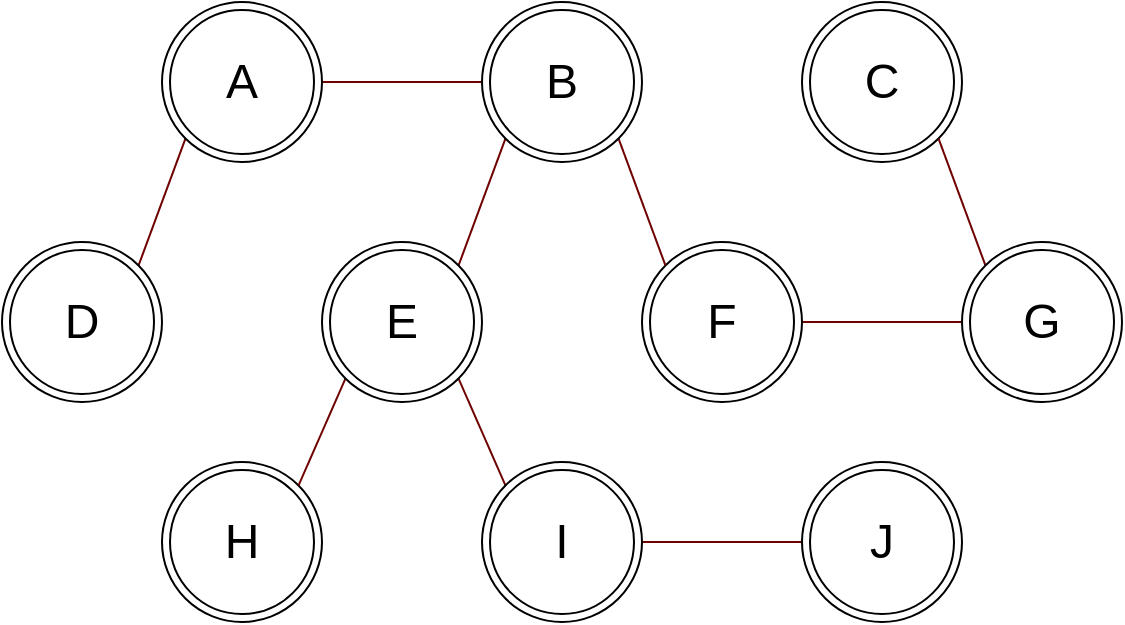 <mxfile>
    <diagram id="MbJIW-jeoaphXx3Akmji" name="Page-1">
        <mxGraphModel dx="1340" dy="807" grid="1" gridSize="10" guides="1" tooltips="1" connect="1" arrows="1" fold="1" page="1" pageScale="1" pageWidth="850" pageHeight="1100" math="0" shadow="0">
            <root>
                <mxCell id="0"/>
                <mxCell id="1" parent="0"/>
                <mxCell id="13" style="edgeStyle=none;html=1;exitX=1;exitY=0.5;exitDx=0;exitDy=0;entryX=0;entryY=0.5;entryDx=0;entryDy=0;endArrow=none;endFill=0;fillColor=#a20025;strokeColor=#6F0000;" edge="1" parent="1" source="2" target="5">
                    <mxGeometry relative="1" as="geometry"/>
                </mxCell>
                <mxCell id="25" style="edgeStyle=none;html=1;exitX=0;exitY=1;exitDx=0;exitDy=0;entryX=1;entryY=0;entryDx=0;entryDy=0;endArrow=none;endFill=0;fillColor=#a20025;strokeColor=#6F0000;" edge="1" parent="1" source="2" target="9">
                    <mxGeometry relative="1" as="geometry"/>
                </mxCell>
                <mxCell id="2" value="&lt;font style=&quot;font-size: 24px;&quot;&gt;A&lt;/font&gt;" style="ellipse;shape=doubleEllipse;whiteSpace=wrap;html=1;aspect=fixed;" vertex="1" parent="1">
                    <mxGeometry x="170" y="260" width="80" height="80" as="geometry"/>
                </mxCell>
                <mxCell id="23" style="edgeStyle=none;html=1;exitX=1;exitY=0.5;exitDx=0;exitDy=0;entryX=0;entryY=0.5;entryDx=0;entryDy=0;endArrow=none;endFill=0;fillColor=#a20025;strokeColor=#6F0000;" edge="1" parent="1" source="3" target="7">
                    <mxGeometry relative="1" as="geometry"/>
                </mxCell>
                <mxCell id="3" value="&lt;font style=&quot;font-size: 24px;&quot;&gt;F&lt;/font&gt;" style="ellipse;shape=doubleEllipse;whiteSpace=wrap;html=1;aspect=fixed;" vertex="1" parent="1">
                    <mxGeometry x="410" y="380" width="80" height="80" as="geometry"/>
                </mxCell>
                <mxCell id="4" value="&lt;font style=&quot;font-size: 24px;&quot;&gt;H&lt;/font&gt;" style="ellipse;shape=doubleEllipse;whiteSpace=wrap;html=1;aspect=fixed;" vertex="1" parent="1">
                    <mxGeometry x="170" y="490" width="80" height="80" as="geometry"/>
                </mxCell>
                <mxCell id="17" style="edgeStyle=none;html=1;exitX=0;exitY=1;exitDx=0;exitDy=0;entryX=1;entryY=0;entryDx=0;entryDy=0;endArrow=none;endFill=0;fillColor=#a20025;strokeColor=#6F0000;" edge="1" parent="1" source="5" target="8">
                    <mxGeometry relative="1" as="geometry"/>
                </mxCell>
                <mxCell id="22" style="edgeStyle=none;html=1;exitX=1;exitY=1;exitDx=0;exitDy=0;entryX=0;entryY=0;entryDx=0;entryDy=0;endArrow=none;endFill=0;fillColor=#a20025;strokeColor=#6F0000;" edge="1" parent="1" source="5" target="3">
                    <mxGeometry relative="1" as="geometry"/>
                </mxCell>
                <mxCell id="5" value="&lt;font style=&quot;font-size: 24px;&quot;&gt;B&lt;/font&gt;" style="ellipse;shape=doubleEllipse;whiteSpace=wrap;html=1;aspect=fixed;" vertex="1" parent="1">
                    <mxGeometry x="330" y="260" width="80" height="80" as="geometry"/>
                </mxCell>
                <mxCell id="6" value="&lt;font style=&quot;font-size: 24px;&quot;&gt;C&lt;/font&gt;" style="ellipse;shape=doubleEllipse;whiteSpace=wrap;html=1;aspect=fixed;" vertex="1" parent="1">
                    <mxGeometry x="490" y="260" width="80" height="80" as="geometry"/>
                </mxCell>
                <mxCell id="24" style="edgeStyle=none;html=1;exitX=0;exitY=0;exitDx=0;exitDy=0;entryX=1;entryY=1;entryDx=0;entryDy=0;endArrow=none;endFill=0;fillColor=#a20025;strokeColor=#6F0000;" edge="1" parent="1" source="7" target="6">
                    <mxGeometry relative="1" as="geometry"/>
                </mxCell>
                <mxCell id="7" value="&lt;font style=&quot;font-size: 24px;&quot;&gt;G&lt;/font&gt;" style="ellipse;shape=doubleEllipse;whiteSpace=wrap;html=1;aspect=fixed;" vertex="1" parent="1">
                    <mxGeometry x="570" y="380" width="80" height="80" as="geometry"/>
                </mxCell>
                <mxCell id="18" style="edgeStyle=none;html=1;exitX=0;exitY=1;exitDx=0;exitDy=0;entryX=1;entryY=0;entryDx=0;entryDy=0;endArrow=none;endFill=0;fillColor=#a20025;strokeColor=#6F0000;" edge="1" parent="1" source="8" target="4">
                    <mxGeometry relative="1" as="geometry"/>
                </mxCell>
                <mxCell id="20" style="edgeStyle=none;html=1;exitX=1;exitY=1;exitDx=0;exitDy=0;entryX=0;entryY=0;entryDx=0;entryDy=0;endArrow=none;endFill=0;fillColor=#a20025;strokeColor=#6F0000;" edge="1" parent="1" source="8" target="10">
                    <mxGeometry relative="1" as="geometry"/>
                </mxCell>
                <mxCell id="8" value="&lt;font style=&quot;font-size: 24px;&quot;&gt;E&lt;/font&gt;" style="ellipse;shape=doubleEllipse;whiteSpace=wrap;html=1;aspect=fixed;" vertex="1" parent="1">
                    <mxGeometry x="250" y="380" width="80" height="80" as="geometry"/>
                </mxCell>
                <mxCell id="9" value="&lt;font style=&quot;font-size: 24px;&quot;&gt;D&lt;/font&gt;" style="ellipse;shape=doubleEllipse;whiteSpace=wrap;html=1;aspect=fixed;" vertex="1" parent="1">
                    <mxGeometry x="90" y="380" width="80" height="80" as="geometry"/>
                </mxCell>
                <mxCell id="21" style="edgeStyle=none;html=1;exitX=1;exitY=0.5;exitDx=0;exitDy=0;entryX=0;entryY=0.5;entryDx=0;entryDy=0;endArrow=none;endFill=0;fillColor=#a20025;strokeColor=#6F0000;" edge="1" parent="1" source="10" target="11">
                    <mxGeometry relative="1" as="geometry"/>
                </mxCell>
                <mxCell id="10" value="&lt;font style=&quot;font-size: 24px;&quot;&gt;I&lt;/font&gt;" style="ellipse;shape=doubleEllipse;whiteSpace=wrap;html=1;aspect=fixed;" vertex="1" parent="1">
                    <mxGeometry x="330" y="490" width="80" height="80" as="geometry"/>
                </mxCell>
                <mxCell id="11" value="&lt;font style=&quot;font-size: 24px;&quot;&gt;J&lt;/font&gt;" style="ellipse;shape=doubleEllipse;whiteSpace=wrap;html=1;aspect=fixed;" vertex="1" parent="1">
                    <mxGeometry x="490" y="490" width="80" height="80" as="geometry"/>
                </mxCell>
            </root>
        </mxGraphModel>
    </diagram>
</mxfile>